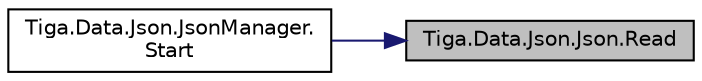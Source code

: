 digraph "Tiga.Data.Json.Json.Read"
{
 // LATEX_PDF_SIZE
  edge [fontname="Helvetica",fontsize="10",labelfontname="Helvetica",labelfontsize="10"];
  node [fontname="Helvetica",fontsize="10",shape=record];
  rankdir="RL";
  Node1 [label="Tiga.Data.Json.Json.Read",height=0.2,width=0.4,color="black", fillcolor="grey75", style="filled", fontcolor="black",tooltip=" "];
  Node1 -> Node2 [dir="back",color="midnightblue",fontsize="10",style="solid",fontname="Helvetica"];
  Node2 [label="Tiga.Data.Json.JsonManager.\lStart",height=0.2,width=0.4,color="black", fillcolor="white", style="filled",URL="$class_tiga_1_1_data_1_1_json_1_1_json_manager.html#addeebb3108473f21dd37fe2921893f35",tooltip=" "];
}
